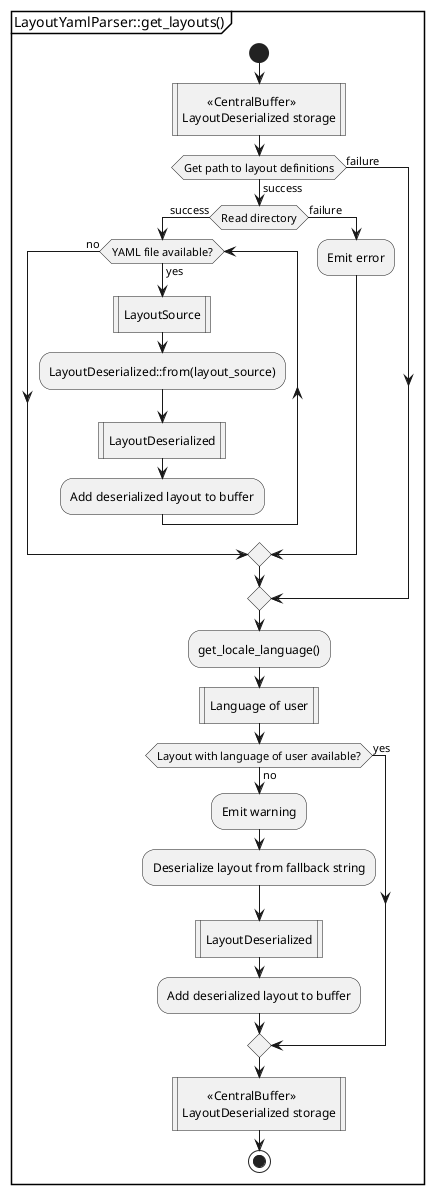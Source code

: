 @startuml parse_yaml_file
partition "LayoutYamlParser::get_layouts()"{
    
    start

    :        <<CentralBuffer>>
    LayoutDeserialized storage|

    if (Get path to layout definitions) then (success)
        if (Read directory) then (success)
            while (YAML file available?) is (yes)
                :LayoutSource|
                :LayoutDeserialized::from(layout_source);
                :LayoutDeserialized|
                :Add deserialized layout to buffer;
            endwhile (no)
        else (failure)
            :Emit error;
        endif
    else (failure)
    endif

    :get_locale_language();
    :Language of user|
    if (Layout with language of user available?) then (yes)
    else (no)
        :Emit warning;
        :Deserialize layout from fallback string;
        :LayoutDeserialized|
        :Add deserialized layout to buffer;
    endif

    :        <<CentralBuffer>>
    LayoutDeserialized storage|

    stop
}
@enduml